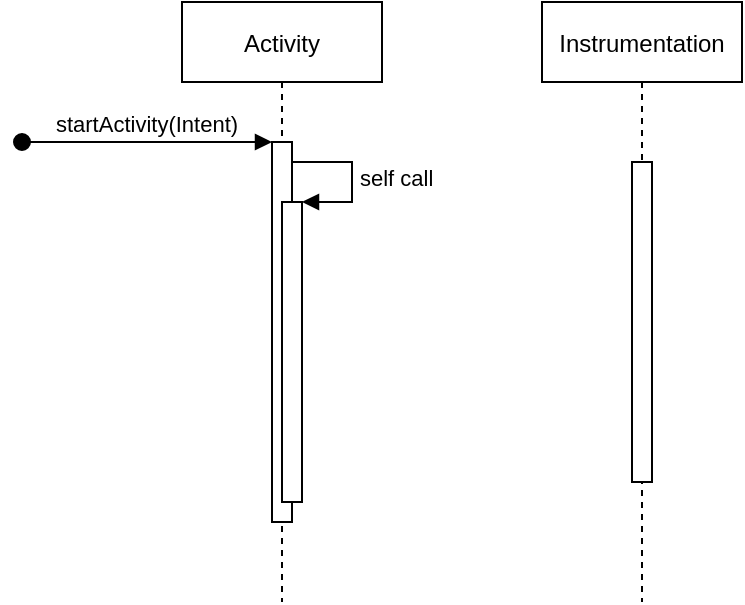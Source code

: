 <mxfile version="14.5.1" type="device"><diagram id="kgpKYQtTHZ0yAKxKKP6v" name="Page-1"><mxGraphModel dx="314" dy="237" grid="1" gridSize="10" guides="1" tooltips="1" connect="1" arrows="1" fold="1" page="1" pageScale="1" pageWidth="850" pageHeight="1100" math="0" shadow="0"><root><mxCell id="0"/><mxCell id="1" parent="0"/><mxCell id="3nuBFxr9cyL0pnOWT2aG-1" value="Activity" style="shape=umlLifeline;perimeter=lifelinePerimeter;container=1;collapsible=0;recursiveResize=0;rounded=0;shadow=0;strokeWidth=1;" parent="1" vertex="1"><mxGeometry x="120" y="80" width="100" height="300" as="geometry"/></mxCell><mxCell id="3nuBFxr9cyL0pnOWT2aG-2" value="" style="points=[];perimeter=orthogonalPerimeter;rounded=0;shadow=0;strokeWidth=1;" parent="3nuBFxr9cyL0pnOWT2aG-1" vertex="1"><mxGeometry x="45" y="70" width="10" height="190" as="geometry"/></mxCell><mxCell id="3nuBFxr9cyL0pnOWT2aG-3" value="startActivity(Intent)" style="verticalAlign=bottom;startArrow=oval;endArrow=block;startSize=8;shadow=0;strokeWidth=1;" parent="3nuBFxr9cyL0pnOWT2aG-1" target="3nuBFxr9cyL0pnOWT2aG-2" edge="1"><mxGeometry relative="1" as="geometry"><mxPoint x="-80" y="70" as="sourcePoint"/></mxGeometry></mxCell><mxCell id="3nuBFxr9cyL0pnOWT2aG-5" value="Instrumentation" style="shape=umlLifeline;perimeter=lifelinePerimeter;container=1;collapsible=0;recursiveResize=0;rounded=0;shadow=0;strokeWidth=1;" parent="1" vertex="1"><mxGeometry x="300" y="80" width="100" height="300" as="geometry"/></mxCell><mxCell id="3nuBFxr9cyL0pnOWT2aG-6" value="" style="points=[];perimeter=orthogonalPerimeter;rounded=0;shadow=0;strokeWidth=1;" parent="3nuBFxr9cyL0pnOWT2aG-5" vertex="1"><mxGeometry x="45" y="80" width="10" height="160" as="geometry"/></mxCell><mxCell id="o8jeGs2w7xJADdqdCIfO-15" value="" style="html=1;points=[];perimeter=orthogonalPerimeter;" vertex="1" parent="1"><mxGeometry x="170" y="180" width="10" height="150" as="geometry"/></mxCell><mxCell id="o8jeGs2w7xJADdqdCIfO-16" value="self call" style="edgeStyle=orthogonalEdgeStyle;html=1;align=left;spacingLeft=2;endArrow=block;rounded=0;entryX=1;entryY=0;" edge="1" target="o8jeGs2w7xJADdqdCIfO-15" parent="1"><mxGeometry relative="1" as="geometry"><mxPoint x="175" y="160" as="sourcePoint"/><Array as="points"><mxPoint x="205" y="160"/></Array></mxGeometry></mxCell></root></mxGraphModel></diagram></mxfile>